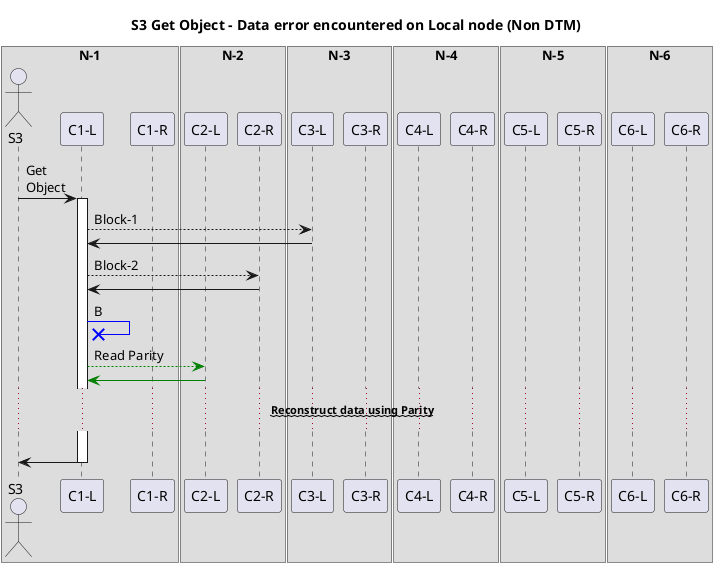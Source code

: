 @startuml
title <b>S3 Get Object - Data error encountered on Local node (Non DTM)</b>

box "N-1"
actor S3
participant "C1-L"
participant "C1-R"
endbox

box "N-2"
participant "C2-L"
participant "C2-R"
endbox

box "N-3"
participant "C3-L"
participant "C3-R"
endbox

box "N-4"
participant "C4-L"
participant "C4-R"
endbox

box "N-5"
participant "C5-L"
participant "C5-R"
endbox

box "N-6"
participant "C6-L"
participant "C6-R"
endbox

S3->"C1-L" :Get \nObject

activate "C1-L"

"C1-L" --> "C3-L" :Block-1
"C3-L" ->  "C1-L"

"C1-L" --> "C2-R" :Block-2
"C2-R" ->  "C1-L"

"C1-L" -[#blue]>x "C1-L": B

"C1-L" -[#green]-> "C2-L" : Read Parity

"C2-L" -[#green]> "C1-L"

... <b>~~Reconstruct data using Parity~~</b> ...
|||
"C1-L" -> S3
deactivate "C1-L"
@enduml


